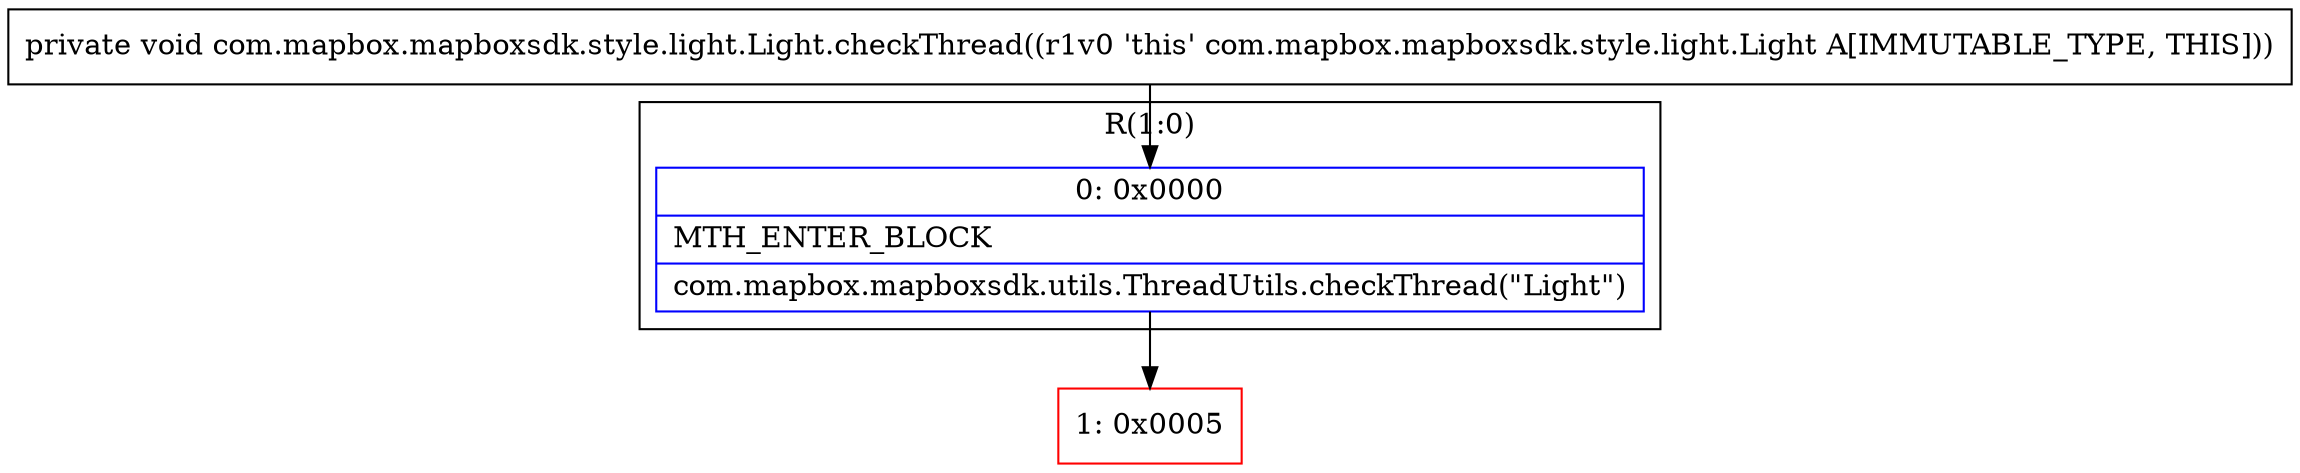 digraph "CFG forcom.mapbox.mapboxsdk.style.light.Light.checkThread()V" {
subgraph cluster_Region_1817293497 {
label = "R(1:0)";
node [shape=record,color=blue];
Node_0 [shape=record,label="{0\:\ 0x0000|MTH_ENTER_BLOCK\l|com.mapbox.mapboxsdk.utils.ThreadUtils.checkThread(\"Light\")\l}"];
}
Node_1 [shape=record,color=red,label="{1\:\ 0x0005}"];
MethodNode[shape=record,label="{private void com.mapbox.mapboxsdk.style.light.Light.checkThread((r1v0 'this' com.mapbox.mapboxsdk.style.light.Light A[IMMUTABLE_TYPE, THIS])) }"];
MethodNode -> Node_0;
Node_0 -> Node_1;
}

